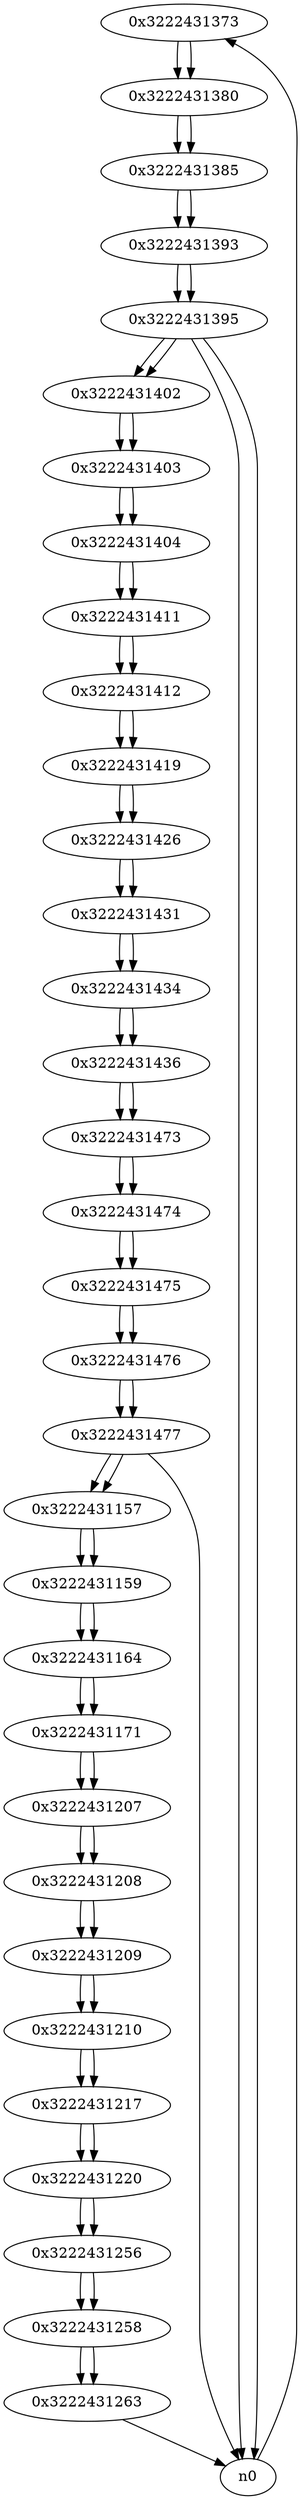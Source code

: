 digraph G{
/* nodes */
  n1 [label="0x3222431373"]
  n2 [label="0x3222431380"]
  n3 [label="0x3222431385"]
  n4 [label="0x3222431393"]
  n5 [label="0x3222431395"]
  n6 [label="0x3222431402"]
  n7 [label="0x3222431403"]
  n8 [label="0x3222431404"]
  n9 [label="0x3222431411"]
  n10 [label="0x3222431412"]
  n11 [label="0x3222431419"]
  n12 [label="0x3222431426"]
  n13 [label="0x3222431431"]
  n14 [label="0x3222431434"]
  n15 [label="0x3222431436"]
  n16 [label="0x3222431473"]
  n17 [label="0x3222431474"]
  n18 [label="0x3222431475"]
  n19 [label="0x3222431476"]
  n20 [label="0x3222431477"]
  n21 [label="0x3222431157"]
  n22 [label="0x3222431159"]
  n23 [label="0x3222431164"]
  n24 [label="0x3222431171"]
  n25 [label="0x3222431207"]
  n26 [label="0x3222431208"]
  n27 [label="0x3222431209"]
  n28 [label="0x3222431210"]
  n29 [label="0x3222431217"]
  n30 [label="0x3222431220"]
  n31 [label="0x3222431256"]
  n32 [label="0x3222431258"]
  n33 [label="0x3222431263"]
/* edges */
n1 -> n2;
n0 -> n1;
n2 -> n3;
n1 -> n2;
n3 -> n4;
n2 -> n3;
n4 -> n5;
n3 -> n4;
n5 -> n6;
n5 -> n0;
n5 -> n0;
n4 -> n5;
n6 -> n7;
n5 -> n6;
n7 -> n8;
n6 -> n7;
n8 -> n9;
n7 -> n8;
n9 -> n10;
n8 -> n9;
n10 -> n11;
n9 -> n10;
n11 -> n12;
n10 -> n11;
n12 -> n13;
n11 -> n12;
n13 -> n14;
n12 -> n13;
n14 -> n15;
n13 -> n14;
n15 -> n16;
n14 -> n15;
n16 -> n17;
n15 -> n16;
n17 -> n18;
n16 -> n17;
n18 -> n19;
n17 -> n18;
n19 -> n20;
n18 -> n19;
n20 -> n21;
n20 -> n0;
n19 -> n20;
n21 -> n22;
n20 -> n21;
n22 -> n23;
n21 -> n22;
n23 -> n24;
n22 -> n23;
n24 -> n25;
n23 -> n24;
n25 -> n26;
n24 -> n25;
n26 -> n27;
n25 -> n26;
n27 -> n28;
n26 -> n27;
n28 -> n29;
n27 -> n28;
n29 -> n30;
n28 -> n29;
n30 -> n31;
n29 -> n30;
n31 -> n32;
n30 -> n31;
n32 -> n33;
n31 -> n32;
n33 -> n0;
n32 -> n33;
}
